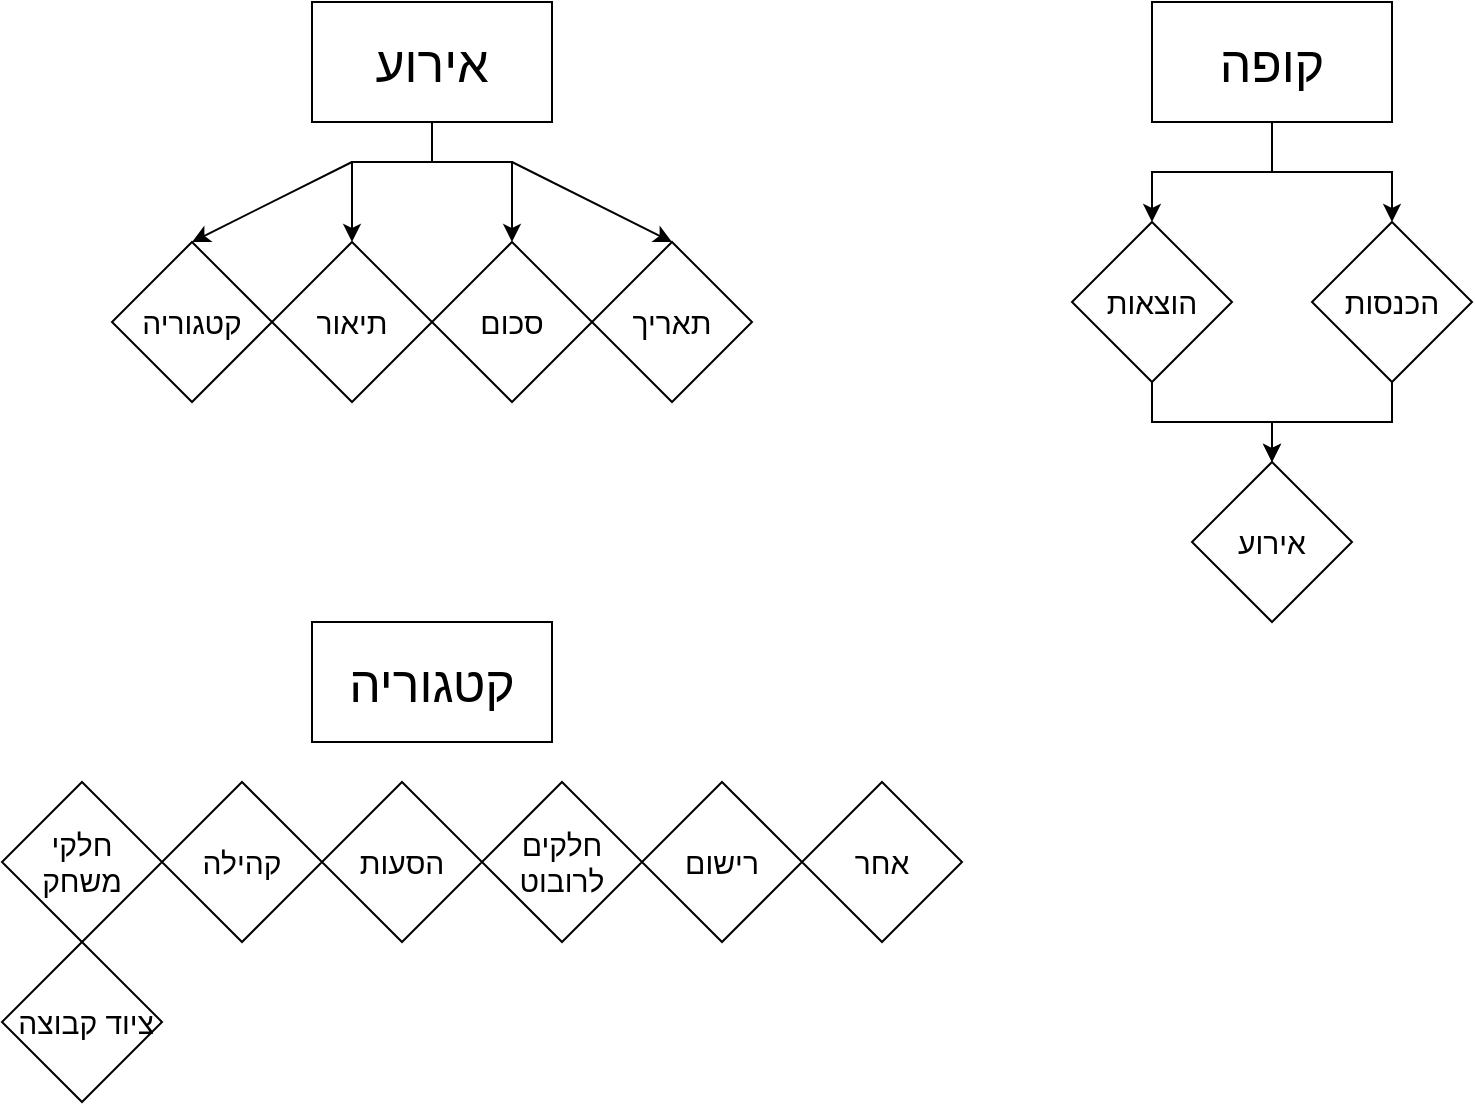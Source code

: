 <mxfile version="21.6.8" type="github">
  <diagram name="Page-1" id="FXW_L7rzzdZokWx3nde0">
    <mxGraphModel dx="1434" dy="790" grid="1" gridSize="10" guides="1" tooltips="1" connect="1" arrows="1" fold="1" page="1" pageScale="1" pageWidth="850" pageHeight="1100" math="0" shadow="0">
      <root>
        <mxCell id="0" />
        <mxCell id="1" parent="0" />
        <mxCell id="Ncyxadf-XAFZvaypHymy-3" value="" style="edgeStyle=orthogonalEdgeStyle;rounded=0;orthogonalLoop=1;jettySize=auto;html=1;" parent="1" source="Ncyxadf-XAFZvaypHymy-1" target="Ncyxadf-XAFZvaypHymy-2" edge="1">
          <mxGeometry relative="1" as="geometry" />
        </mxCell>
        <mxCell id="Ncyxadf-XAFZvaypHymy-7" style="edgeStyle=orthogonalEdgeStyle;rounded=0;orthogonalLoop=1;jettySize=auto;html=1;entryX=0.5;entryY=0;entryDx=0;entryDy=0;" parent="1" source="Ncyxadf-XAFZvaypHymy-1" target="Ncyxadf-XAFZvaypHymy-4" edge="1">
          <mxGeometry relative="1" as="geometry" />
        </mxCell>
        <mxCell id="Ncyxadf-XAFZvaypHymy-1" value="&lt;font style=&quot;font-size: 25px;&quot;&gt;קופה&lt;/font&gt;" style="rounded=0;whiteSpace=wrap;html=1;" parent="1" vertex="1">
          <mxGeometry x="640" y="40" width="120" height="60" as="geometry" />
        </mxCell>
        <mxCell id="Ncyxadf-XAFZvaypHymy-22" style="edgeStyle=orthogonalEdgeStyle;rounded=0;orthogonalLoop=1;jettySize=auto;html=1;entryX=0.5;entryY=0;entryDx=0;entryDy=0;" parent="1" source="Ncyxadf-XAFZvaypHymy-2" target="Ncyxadf-XAFZvaypHymy-21" edge="1">
          <mxGeometry relative="1" as="geometry" />
        </mxCell>
        <mxCell id="Ncyxadf-XAFZvaypHymy-2" value="&lt;font style=&quot;font-size: 15px;&quot;&gt;הכנסות&lt;/font&gt;" style="rhombus;whiteSpace=wrap;html=1;rounded=0;" parent="1" vertex="1">
          <mxGeometry x="720" y="150" width="80" height="80" as="geometry" />
        </mxCell>
        <mxCell id="Ncyxadf-XAFZvaypHymy-23" style="edgeStyle=orthogonalEdgeStyle;rounded=0;orthogonalLoop=1;jettySize=auto;html=1;entryX=0.5;entryY=0;entryDx=0;entryDy=0;" parent="1" source="Ncyxadf-XAFZvaypHymy-4" target="Ncyxadf-XAFZvaypHymy-21" edge="1">
          <mxGeometry relative="1" as="geometry" />
        </mxCell>
        <mxCell id="Ncyxadf-XAFZvaypHymy-4" value="&lt;span style=&quot;font-size: 15px;&quot;&gt;הוצאות&lt;br&gt;&lt;/span&gt;" style="rhombus;whiteSpace=wrap;html=1;rounded=0;" parent="1" vertex="1">
          <mxGeometry x="600" y="150" width="80" height="80" as="geometry" />
        </mxCell>
        <mxCell id="Ncyxadf-XAFZvaypHymy-15" style="edgeStyle=orthogonalEdgeStyle;rounded=0;orthogonalLoop=1;jettySize=auto;html=1;entryX=0.5;entryY=0;entryDx=0;entryDy=0;" parent="1" source="Ncyxadf-XAFZvaypHymy-8" target="Ncyxadf-XAFZvaypHymy-11" edge="1">
          <mxGeometry relative="1" as="geometry">
            <Array as="points">
              <mxPoint x="280" y="120" />
              <mxPoint x="320" y="120" />
            </Array>
          </mxGeometry>
        </mxCell>
        <mxCell id="Ncyxadf-XAFZvaypHymy-16" style="edgeStyle=orthogonalEdgeStyle;rounded=0;orthogonalLoop=1;jettySize=auto;html=1;entryX=0.5;entryY=0;entryDx=0;entryDy=0;" parent="1" source="Ncyxadf-XAFZvaypHymy-8" target="Ncyxadf-XAFZvaypHymy-12" edge="1">
          <mxGeometry relative="1" as="geometry">
            <Array as="points">
              <mxPoint x="280" y="120" />
              <mxPoint x="240" y="120" />
            </Array>
          </mxGeometry>
        </mxCell>
        <mxCell id="Ncyxadf-XAFZvaypHymy-8" value="&lt;font style=&quot;font-size: 25px;&quot;&gt;אירוע&lt;/font&gt;" style="whiteSpace=wrap;html=1;" parent="1" vertex="1">
          <mxGeometry x="220" y="40" width="120" height="60" as="geometry" />
        </mxCell>
        <mxCell id="Ncyxadf-XAFZvaypHymy-10" value="&lt;font style=&quot;font-size: 15px;&quot;&gt;תאריך&lt;/font&gt;" style="rhombus;whiteSpace=wrap;html=1;" parent="1" vertex="1">
          <mxGeometry x="360" y="160" width="80" height="80" as="geometry" />
        </mxCell>
        <mxCell id="Ncyxadf-XAFZvaypHymy-11" value="&lt;span style=&quot;font-size: 15px;&quot;&gt;סכום&lt;br&gt;&lt;/span&gt;" style="rhombus;whiteSpace=wrap;html=1;" parent="1" vertex="1">
          <mxGeometry x="280" y="160" width="80" height="80" as="geometry" />
        </mxCell>
        <mxCell id="Ncyxadf-XAFZvaypHymy-12" value="&lt;span style=&quot;font-size: 15px;&quot;&gt;תיאור&lt;br&gt;&lt;/span&gt;" style="rhombus;whiteSpace=wrap;html=1;" parent="1" vertex="1">
          <mxGeometry x="200" y="160" width="80" height="80" as="geometry" />
        </mxCell>
        <mxCell id="Ncyxadf-XAFZvaypHymy-13" value="&lt;span style=&quot;font-size: 15px;&quot;&gt;קטגוריה&lt;br&gt;&lt;/span&gt;" style="rhombus;whiteSpace=wrap;html=1;" parent="1" vertex="1">
          <mxGeometry x="120" y="160" width="80" height="80" as="geometry" />
        </mxCell>
        <mxCell id="Ncyxadf-XAFZvaypHymy-19" value="" style="edgeStyle=none;orthogonalLoop=1;jettySize=auto;html=1;rounded=0;entryX=0.5;entryY=0;entryDx=0;entryDy=0;" parent="1" target="Ncyxadf-XAFZvaypHymy-10" edge="1">
          <mxGeometry width="100" relative="1" as="geometry">
            <mxPoint x="320" y="120" as="sourcePoint" />
            <mxPoint x="420" y="150" as="targetPoint" />
            <Array as="points" />
          </mxGeometry>
        </mxCell>
        <mxCell id="Ncyxadf-XAFZvaypHymy-20" value="" style="edgeStyle=none;orthogonalLoop=1;jettySize=auto;html=1;rounded=0;entryX=0.5;entryY=0;entryDx=0;entryDy=0;" parent="1" target="Ncyxadf-XAFZvaypHymy-13" edge="1">
          <mxGeometry width="100" relative="1" as="geometry">
            <mxPoint x="240" y="120" as="sourcePoint" />
            <mxPoint x="230" y="170" as="targetPoint" />
            <Array as="points" />
          </mxGeometry>
        </mxCell>
        <mxCell id="Ncyxadf-XAFZvaypHymy-21" value="&lt;font style=&quot;font-size: 15px;&quot;&gt;אירוע&lt;/font&gt;" style="rhombus;whiteSpace=wrap;html=1;" parent="1" vertex="1">
          <mxGeometry x="660" y="270" width="80" height="80" as="geometry" />
        </mxCell>
        <mxCell id="Ncyxadf-XAFZvaypHymy-24" value="&lt;font style=&quot;font-size: 25px;&quot;&gt;קטגוריה&lt;/font&gt;" style="whiteSpace=wrap;html=1;" parent="1" vertex="1">
          <mxGeometry x="220" y="350" width="120" height="60" as="geometry" />
        </mxCell>
        <mxCell id="Ncyxadf-XAFZvaypHymy-25" value="&lt;font style=&quot;font-size: 15px;&quot;&gt;רישום&lt;/font&gt;" style="rhombus;whiteSpace=wrap;html=1;" parent="1" vertex="1">
          <mxGeometry x="385" y="430" width="80" height="80" as="geometry" />
        </mxCell>
        <mxCell id="Ncyxadf-XAFZvaypHymy-26" value="&lt;font style=&quot;font-size: 15px;&quot;&gt;חלקים לרובוט&lt;/font&gt;" style="rhombus;whiteSpace=wrap;html=1;" parent="1" vertex="1">
          <mxGeometry x="305" y="430" width="80" height="80" as="geometry" />
        </mxCell>
        <mxCell id="Ncyxadf-XAFZvaypHymy-27" value="&lt;font style=&quot;font-size: 15px;&quot;&gt;הסעות&lt;/font&gt;" style="rhombus;whiteSpace=wrap;html=1;" parent="1" vertex="1">
          <mxGeometry x="225" y="430" width="80" height="80" as="geometry" />
        </mxCell>
        <mxCell id="Ncyxadf-XAFZvaypHymy-28" value="&lt;span style=&quot;font-size: 15px;&quot;&gt;קהילה&lt;/span&gt;" style="rhombus;whiteSpace=wrap;html=1;" parent="1" vertex="1">
          <mxGeometry x="145" y="430" width="80" height="80" as="geometry" />
        </mxCell>
        <mxCell id="Ncyxadf-XAFZvaypHymy-29" value="&lt;span style=&quot;font-size: 15px;&quot;&gt;חלקי&lt;br&gt;משחק&lt;br&gt;&lt;/span&gt;" style="rhombus;whiteSpace=wrap;html=1;" parent="1" vertex="1">
          <mxGeometry x="65" y="430" width="80" height="80" as="geometry" />
        </mxCell>
        <mxCell id="Ncyxadf-XAFZvaypHymy-30" value="&lt;font style=&quot;font-size: 15px;&quot;&gt;אחר&lt;br&gt;&lt;/font&gt;" style="rhombus;whiteSpace=wrap;html=1;" parent="1" vertex="1">
          <mxGeometry x="465" y="430" width="80" height="80" as="geometry" />
        </mxCell>
        <mxCell id="Ncyxadf-XAFZvaypHymy-31" value="&lt;span style=&quot;font-size: 15px;&quot;&gt;&amp;nbsp;ציוד קבוצה&lt;br&gt;&lt;/span&gt;" style="rhombus;whiteSpace=wrap;html=1;" parent="1" vertex="1">
          <mxGeometry x="65" y="510" width="80" height="80" as="geometry" />
        </mxCell>
      </root>
    </mxGraphModel>
  </diagram>
</mxfile>
